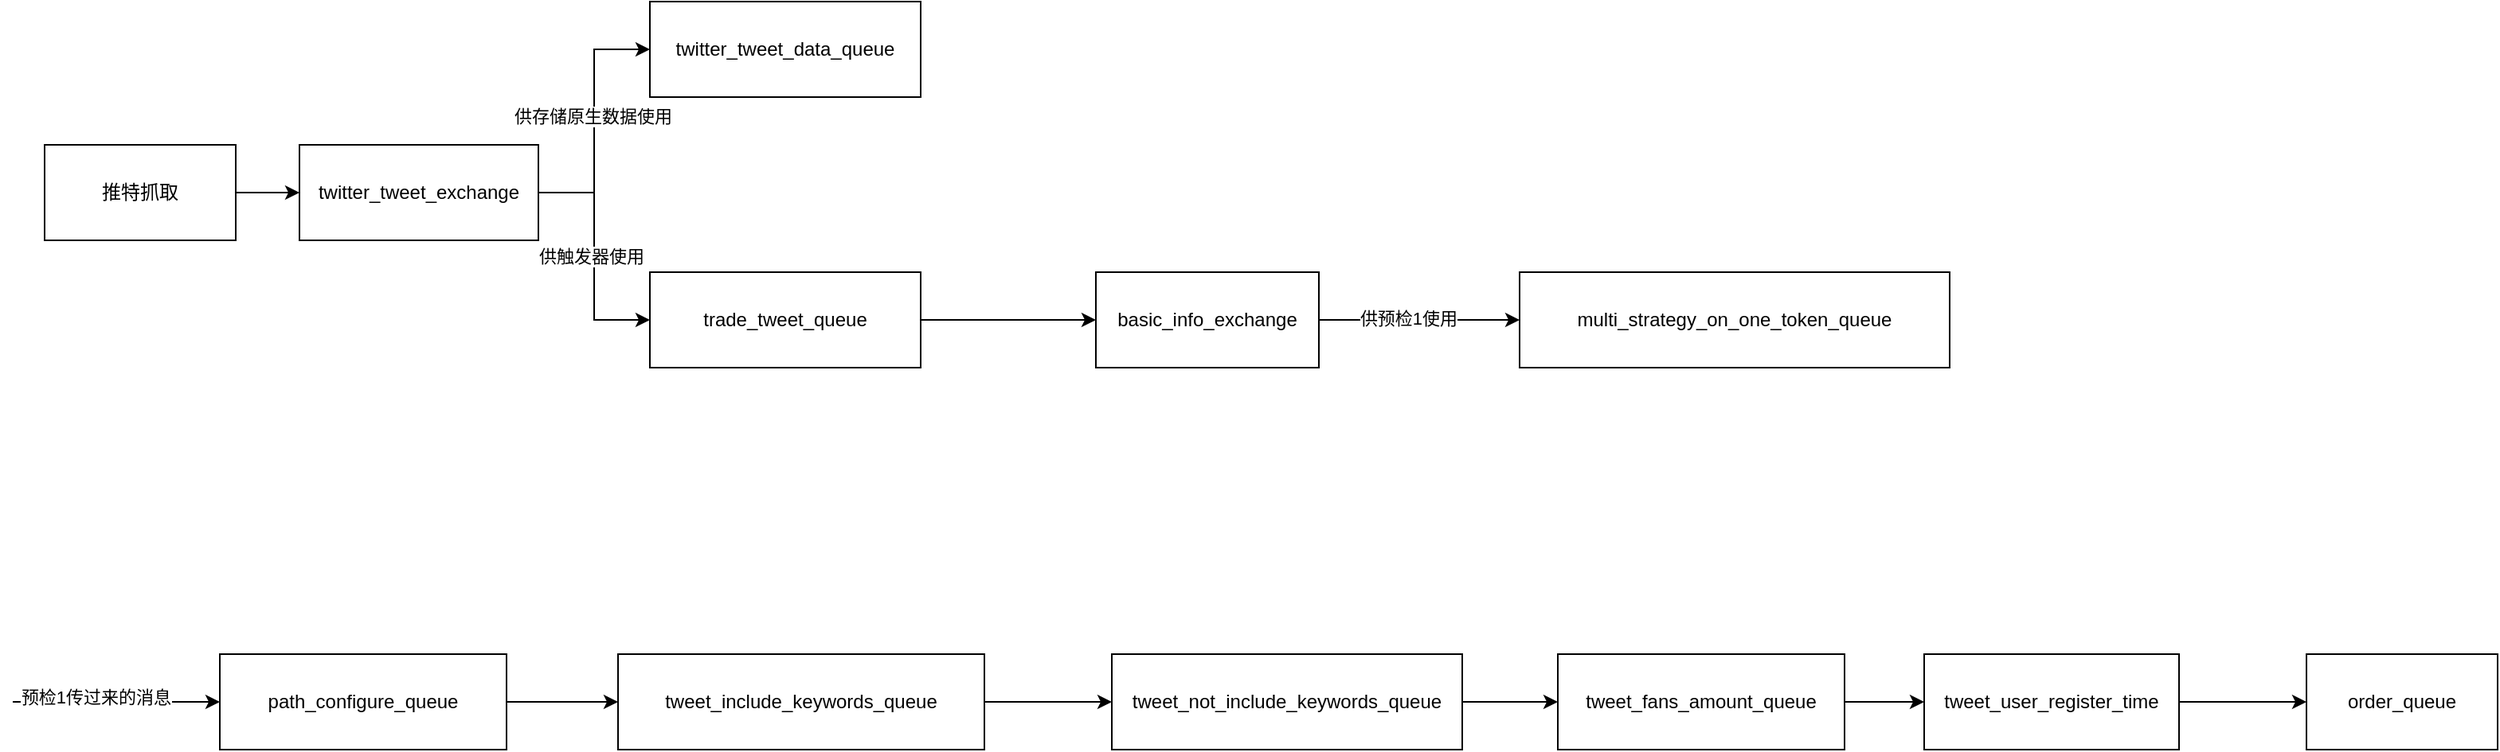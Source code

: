 <mxfile version="27.2.0">
  <diagram name="第 1 页" id="71JlXqMlM5kZTA2Prv4a">
    <mxGraphModel dx="2492" dy="751" grid="1" gridSize="10" guides="1" tooltips="1" connect="1" arrows="1" fold="1" page="1" pageScale="1" pageWidth="827" pageHeight="1169" math="0" shadow="0">
      <root>
        <mxCell id="0" />
        <mxCell id="1" parent="0" />
        <mxCell id="9k-ekE85HFYeSCEbQF0N-3" style="edgeStyle=orthogonalEdgeStyle;rounded=0;orthogonalLoop=1;jettySize=auto;html=1;" parent="1" source="9k-ekE85HFYeSCEbQF0N-1" target="9k-ekE85HFYeSCEbQF0N-2" edge="1">
          <mxGeometry relative="1" as="geometry" />
        </mxCell>
        <mxCell id="9k-ekE85HFYeSCEbQF0N-1" value="推特抓取" style="rounded=0;whiteSpace=wrap;html=1;" parent="1" vertex="1">
          <mxGeometry x="20" y="250" width="120" height="60" as="geometry" />
        </mxCell>
        <mxCell id="9k-ekE85HFYeSCEbQF0N-8" style="edgeStyle=orthogonalEdgeStyle;rounded=0;orthogonalLoop=1;jettySize=auto;html=1;entryX=0;entryY=0.5;entryDx=0;entryDy=0;" parent="1" source="9k-ekE85HFYeSCEbQF0N-2" target="9k-ekE85HFYeSCEbQF0N-4" edge="1">
          <mxGeometry relative="1" as="geometry" />
        </mxCell>
        <mxCell id="XgUg-cHleSJq8aVJHquX-6" value="供存储原生数据使用" style="edgeLabel;html=1;align=center;verticalAlign=middle;resizable=0;points=[];" vertex="1" connectable="0" parent="9k-ekE85HFYeSCEbQF0N-8">
          <mxGeometry x="0.037" y="1" relative="1" as="geometry">
            <mxPoint as="offset" />
          </mxGeometry>
        </mxCell>
        <mxCell id="9k-ekE85HFYeSCEbQF0N-9" style="edgeStyle=orthogonalEdgeStyle;rounded=0;orthogonalLoop=1;jettySize=auto;html=1;entryX=0;entryY=0.5;entryDx=0;entryDy=0;" parent="1" source="9k-ekE85HFYeSCEbQF0N-2" target="9k-ekE85HFYeSCEbQF0N-5" edge="1">
          <mxGeometry relative="1" as="geometry" />
        </mxCell>
        <mxCell id="XgUg-cHleSJq8aVJHquX-7" value="供触发器使用" style="edgeLabel;html=1;align=center;verticalAlign=middle;resizable=0;points=[];" vertex="1" connectable="0" parent="9k-ekE85HFYeSCEbQF0N-9">
          <mxGeometry y="-2" relative="1" as="geometry">
            <mxPoint as="offset" />
          </mxGeometry>
        </mxCell>
        <mxCell id="9k-ekE85HFYeSCEbQF0N-2" value="twitter_tweet_exchange" style="rounded=0;whiteSpace=wrap;html=1;" parent="1" vertex="1">
          <mxGeometry x="180" y="250" width="150" height="60" as="geometry" />
        </mxCell>
        <mxCell id="9k-ekE85HFYeSCEbQF0N-4" value="twitter_tweet_data_queue" style="rounded=0;whiteSpace=wrap;html=1;" parent="1" vertex="1">
          <mxGeometry x="400" y="160" width="170" height="60" as="geometry" />
        </mxCell>
        <mxCell id="XgUg-cHleSJq8aVJHquX-8" style="edgeStyle=orthogonalEdgeStyle;rounded=0;orthogonalLoop=1;jettySize=auto;html=1;" edge="1" parent="1" source="9k-ekE85HFYeSCEbQF0N-5">
          <mxGeometry relative="1" as="geometry">
            <mxPoint x="680" y="360" as="targetPoint" />
          </mxGeometry>
        </mxCell>
        <mxCell id="9k-ekE85HFYeSCEbQF0N-5" value="trade_tweet_queue" style="rounded=0;whiteSpace=wrap;html=1;" parent="1" vertex="1">
          <mxGeometry x="400" y="330" width="170" height="60" as="geometry" />
        </mxCell>
        <mxCell id="XgUg-cHleSJq8aVJHquX-13" style="edgeStyle=orthogonalEdgeStyle;rounded=0;orthogonalLoop=1;jettySize=auto;html=1;entryX=0;entryY=0.5;entryDx=0;entryDy=0;" edge="1" parent="1" source="XgUg-cHleSJq8aVJHquX-9" target="XgUg-cHleSJq8aVJHquX-11">
          <mxGeometry relative="1" as="geometry" />
        </mxCell>
        <mxCell id="XgUg-cHleSJq8aVJHquX-15" value="供预检1使用" style="edgeLabel;html=1;align=center;verticalAlign=middle;resizable=0;points=[];" vertex="1" connectable="0" parent="XgUg-cHleSJq8aVJHquX-13">
          <mxGeometry x="-0.108" y="1" relative="1" as="geometry">
            <mxPoint as="offset" />
          </mxGeometry>
        </mxCell>
        <mxCell id="XgUg-cHleSJq8aVJHquX-9" value="basic_info_exchange" style="rounded=0;whiteSpace=wrap;html=1;" vertex="1" parent="1">
          <mxGeometry x="680" y="330" width="140" height="60" as="geometry" />
        </mxCell>
        <mxCell id="XgUg-cHleSJq8aVJHquX-11" value="multi_strategy_on_one_token_queue" style="rounded=0;whiteSpace=wrap;html=1;" vertex="1" parent="1">
          <mxGeometry x="946" y="330" width="270" height="60" as="geometry" />
        </mxCell>
        <mxCell id="XgUg-cHleSJq8aVJHquX-20" style="edgeStyle=orthogonalEdgeStyle;rounded=0;orthogonalLoop=1;jettySize=auto;html=1;" edge="1" parent="1" source="XgUg-cHleSJq8aVJHquX-16" target="XgUg-cHleSJq8aVJHquX-19">
          <mxGeometry relative="1" as="geometry" />
        </mxCell>
        <mxCell id="XgUg-cHleSJq8aVJHquX-16" value="path_configure_queue" style="rounded=0;whiteSpace=wrap;html=1;" vertex="1" parent="1">
          <mxGeometry x="130" y="570" width="180" height="60" as="geometry" />
        </mxCell>
        <mxCell id="XgUg-cHleSJq8aVJHquX-17" value="" style="endArrow=classic;html=1;rounded=0;entryX=0;entryY=0.5;entryDx=0;entryDy=0;" edge="1" parent="1" target="XgUg-cHleSJq8aVJHquX-16">
          <mxGeometry width="50" height="50" relative="1" as="geometry">
            <mxPoint y="600" as="sourcePoint" />
            <mxPoint x="60" y="580" as="targetPoint" />
          </mxGeometry>
        </mxCell>
        <mxCell id="XgUg-cHleSJq8aVJHquX-18" value="预检1传过来的消息" style="edgeLabel;html=1;align=center;verticalAlign=middle;resizable=0;points=[];" vertex="1" connectable="0" parent="XgUg-cHleSJq8aVJHquX-17">
          <mxGeometry x="-0.2" y="3" relative="1" as="geometry">
            <mxPoint as="offset" />
          </mxGeometry>
        </mxCell>
        <mxCell id="XgUg-cHleSJq8aVJHquX-22" style="edgeStyle=orthogonalEdgeStyle;rounded=0;orthogonalLoop=1;jettySize=auto;html=1;" edge="1" parent="1" source="XgUg-cHleSJq8aVJHquX-19" target="XgUg-cHleSJq8aVJHquX-21">
          <mxGeometry relative="1" as="geometry" />
        </mxCell>
        <mxCell id="XgUg-cHleSJq8aVJHquX-19" value="tweet_include_keywords_queue" style="rounded=0;whiteSpace=wrap;html=1;" vertex="1" parent="1">
          <mxGeometry x="380" y="570" width="230" height="60" as="geometry" />
        </mxCell>
        <mxCell id="XgUg-cHleSJq8aVJHquX-24" style="edgeStyle=orthogonalEdgeStyle;rounded=0;orthogonalLoop=1;jettySize=auto;html=1;" edge="1" parent="1" source="XgUg-cHleSJq8aVJHquX-21" target="XgUg-cHleSJq8aVJHquX-23">
          <mxGeometry relative="1" as="geometry" />
        </mxCell>
        <mxCell id="XgUg-cHleSJq8aVJHquX-21" value="tweet_not_include_keywords_queue" style="rounded=0;whiteSpace=wrap;html=1;" vertex="1" parent="1">
          <mxGeometry x="690" y="570" width="220" height="60" as="geometry" />
        </mxCell>
        <mxCell id="XgUg-cHleSJq8aVJHquX-26" style="edgeStyle=orthogonalEdgeStyle;rounded=0;orthogonalLoop=1;jettySize=auto;html=1;" edge="1" parent="1" source="XgUg-cHleSJq8aVJHquX-23" target="XgUg-cHleSJq8aVJHquX-25">
          <mxGeometry relative="1" as="geometry" />
        </mxCell>
        <mxCell id="XgUg-cHleSJq8aVJHquX-23" value="tweet_fans_amount_queue" style="rounded=0;whiteSpace=wrap;html=1;" vertex="1" parent="1">
          <mxGeometry x="970" y="570" width="180" height="60" as="geometry" />
        </mxCell>
        <mxCell id="XgUg-cHleSJq8aVJHquX-27" style="edgeStyle=orthogonalEdgeStyle;rounded=0;orthogonalLoop=1;jettySize=auto;html=1;" edge="1" parent="1" source="XgUg-cHleSJq8aVJHquX-25">
          <mxGeometry relative="1" as="geometry">
            <mxPoint x="1440" y="600" as="targetPoint" />
          </mxGeometry>
        </mxCell>
        <mxCell id="XgUg-cHleSJq8aVJHquX-25" value="tweet_user_register_time" style="rounded=0;whiteSpace=wrap;html=1;" vertex="1" parent="1">
          <mxGeometry x="1200" y="570" width="160" height="60" as="geometry" />
        </mxCell>
        <mxCell id="XgUg-cHleSJq8aVJHquX-28" value="order_queue" style="rounded=0;whiteSpace=wrap;html=1;" vertex="1" parent="1">
          <mxGeometry x="1440" y="570" width="120" height="60" as="geometry" />
        </mxCell>
      </root>
    </mxGraphModel>
  </diagram>
</mxfile>
